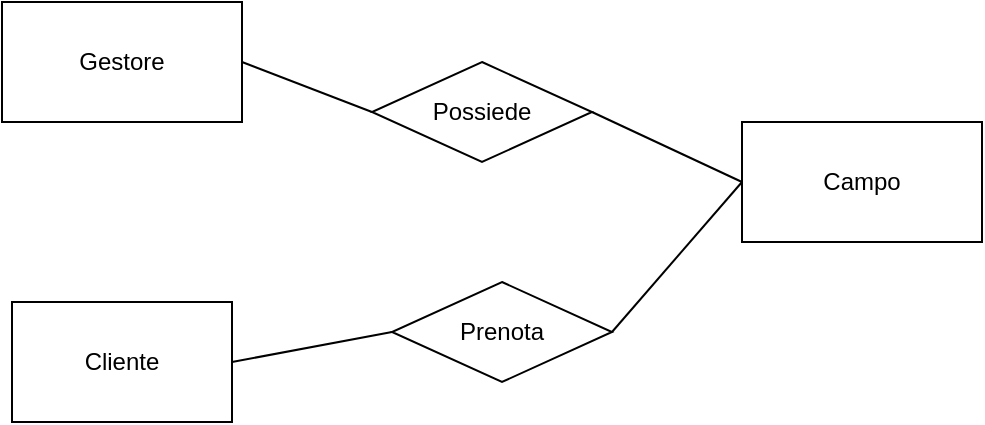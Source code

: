 <mxfile version="17.4.6" type="github"><diagram id="CZfkympEcl6bBD3lL8E1" name="Page-1"><mxGraphModel dx="1422" dy="790" grid="1" gridSize="10" guides="1" tooltips="1" connect="1" arrows="1" fold="1" page="1" pageScale="1" pageWidth="1169" pageHeight="1654" math="0" shadow="0"><root><mxCell id="0"/><mxCell id="1" parent="0"/><mxCell id="zMEy9CvTArQ86QYbK4Qs-1" value="Campo" style="rounded=0;whiteSpace=wrap;html=1;" vertex="1" parent="1"><mxGeometry x="520" y="260" width="120" height="60" as="geometry"/></mxCell><mxCell id="zMEy9CvTArQ86QYbK4Qs-3" value="Gestore" style="rounded=0;whiteSpace=wrap;html=1;" vertex="1" parent="1"><mxGeometry x="150" y="200" width="120" height="60" as="geometry"/></mxCell><mxCell id="zMEy9CvTArQ86QYbK4Qs-4" value="Cliente" style="rounded=0;whiteSpace=wrap;html=1;" vertex="1" parent="1"><mxGeometry x="155" y="350" width="110" height="60" as="geometry"/></mxCell><mxCell id="zMEy9CvTArQ86QYbK4Qs-5" value="Prenota" style="rhombus;whiteSpace=wrap;html=1;" vertex="1" parent="1"><mxGeometry x="345" y="340" width="110" height="50" as="geometry"/></mxCell><mxCell id="zMEy9CvTArQ86QYbK4Qs-8" value="" style="endArrow=none;html=1;rounded=0;strokeColor=default;exitX=1;exitY=0.5;exitDx=0;exitDy=0;entryX=0;entryY=0.5;entryDx=0;entryDy=0;" edge="1" parent="1" source="zMEy9CvTArQ86QYbK4Qs-4" target="zMEy9CvTArQ86QYbK4Qs-5"><mxGeometry width="50" height="50" relative="1" as="geometry"><mxPoint x="615" y="430" as="sourcePoint"/><mxPoint x="665" y="380" as="targetPoint"/></mxGeometry></mxCell><mxCell id="zMEy9CvTArQ86QYbK4Qs-9" value="" style="endArrow=none;html=1;rounded=0;strokeColor=default;exitX=1;exitY=0.5;exitDx=0;exitDy=0;entryX=0;entryY=0.5;entryDx=0;entryDy=0;" edge="1" parent="1" source="zMEy9CvTArQ86QYbK4Qs-5" target="zMEy9CvTArQ86QYbK4Qs-1"><mxGeometry width="50" height="50" relative="1" as="geometry"><mxPoint x="615" y="430" as="sourcePoint"/><mxPoint x="665" y="380" as="targetPoint"/></mxGeometry></mxCell><mxCell id="zMEy9CvTArQ86QYbK4Qs-10" value="Possiede" style="rhombus;whiteSpace=wrap;html=1;" vertex="1" parent="1"><mxGeometry x="335" y="230" width="110" height="50" as="geometry"/></mxCell><mxCell id="zMEy9CvTArQ86QYbK4Qs-11" value="" style="endArrow=none;html=1;rounded=0;strokeColor=default;exitX=1;exitY=0.5;exitDx=0;exitDy=0;entryX=0;entryY=0.5;entryDx=0;entryDy=0;" edge="1" parent="1" source="zMEy9CvTArQ86QYbK4Qs-3" target="zMEy9CvTArQ86QYbK4Qs-10"><mxGeometry width="50" height="50" relative="1" as="geometry"><mxPoint x="615" y="430" as="sourcePoint"/><mxPoint x="665" y="380" as="targetPoint"/></mxGeometry></mxCell><mxCell id="zMEy9CvTArQ86QYbK4Qs-12" value="" style="endArrow=none;html=1;rounded=0;strokeColor=default;exitX=1;exitY=0.5;exitDx=0;exitDy=0;entryX=0;entryY=0.5;entryDx=0;entryDy=0;" edge="1" parent="1" source="zMEy9CvTArQ86QYbK4Qs-10" target="zMEy9CvTArQ86QYbK4Qs-1"><mxGeometry width="50" height="50" relative="1" as="geometry"><mxPoint x="615" y="430" as="sourcePoint"/><mxPoint x="665" y="380" as="targetPoint"/></mxGeometry></mxCell></root></mxGraphModel></diagram></mxfile>